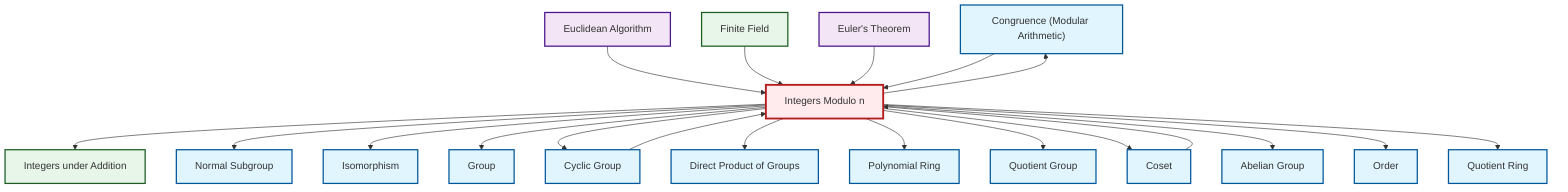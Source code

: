graph TD
    classDef definition fill:#e1f5fe,stroke:#01579b,stroke-width:2px
    classDef theorem fill:#f3e5f5,stroke:#4a148c,stroke-width:2px
    classDef axiom fill:#fff3e0,stroke:#e65100,stroke-width:2px
    classDef example fill:#e8f5e9,stroke:#1b5e20,stroke-width:2px
    classDef current fill:#ffebee,stroke:#b71c1c,stroke-width:3px
    def-isomorphism["Isomorphism"]:::definition
    def-congruence["Congruence (Modular Arithmetic)"]:::definition
    def-group["Group"]:::definition
    def-abelian-group["Abelian Group"]:::definition
    def-direct-product["Direct Product of Groups"]:::definition
    ex-integers-addition["Integers under Addition"]:::example
    ex-quotient-integers-mod-n["Integers Modulo n"]:::example
    thm-euclidean-algorithm["Euclidean Algorithm"]:::theorem
    def-cyclic-group["Cyclic Group"]:::definition
    ex-finite-field["Finite Field"]:::example
    def-quotient-group["Quotient Group"]:::definition
    def-coset["Coset"]:::definition
    def-polynomial-ring["Polynomial Ring"]:::definition
    thm-euler["Euler's Theorem"]:::theorem
    def-quotient-ring["Quotient Ring"]:::definition
    def-normal-subgroup["Normal Subgroup"]:::definition
    def-order["Order"]:::definition
    ex-quotient-integers-mod-n --> ex-integers-addition
    ex-quotient-integers-mod-n --> def-normal-subgroup
    ex-quotient-integers-mod-n --> def-congruence
    ex-quotient-integers-mod-n --> def-isomorphism
    ex-quotient-integers-mod-n --> def-group
    ex-quotient-integers-mod-n --> def-cyclic-group
    thm-euclidean-algorithm --> ex-quotient-integers-mod-n
    ex-finite-field --> ex-quotient-integers-mod-n
    thm-euler --> ex-quotient-integers-mod-n
    ex-quotient-integers-mod-n --> def-direct-product
    ex-quotient-integers-mod-n --> def-polynomial-ring
    ex-quotient-integers-mod-n --> def-quotient-group
    def-coset --> ex-quotient-integers-mod-n
    ex-quotient-integers-mod-n --> def-coset
    ex-quotient-integers-mod-n --> def-abelian-group
    ex-quotient-integers-mod-n --> def-order
    def-cyclic-group --> ex-quotient-integers-mod-n
    def-congruence --> ex-quotient-integers-mod-n
    ex-quotient-integers-mod-n --> def-quotient-ring
    class ex-quotient-integers-mod-n current